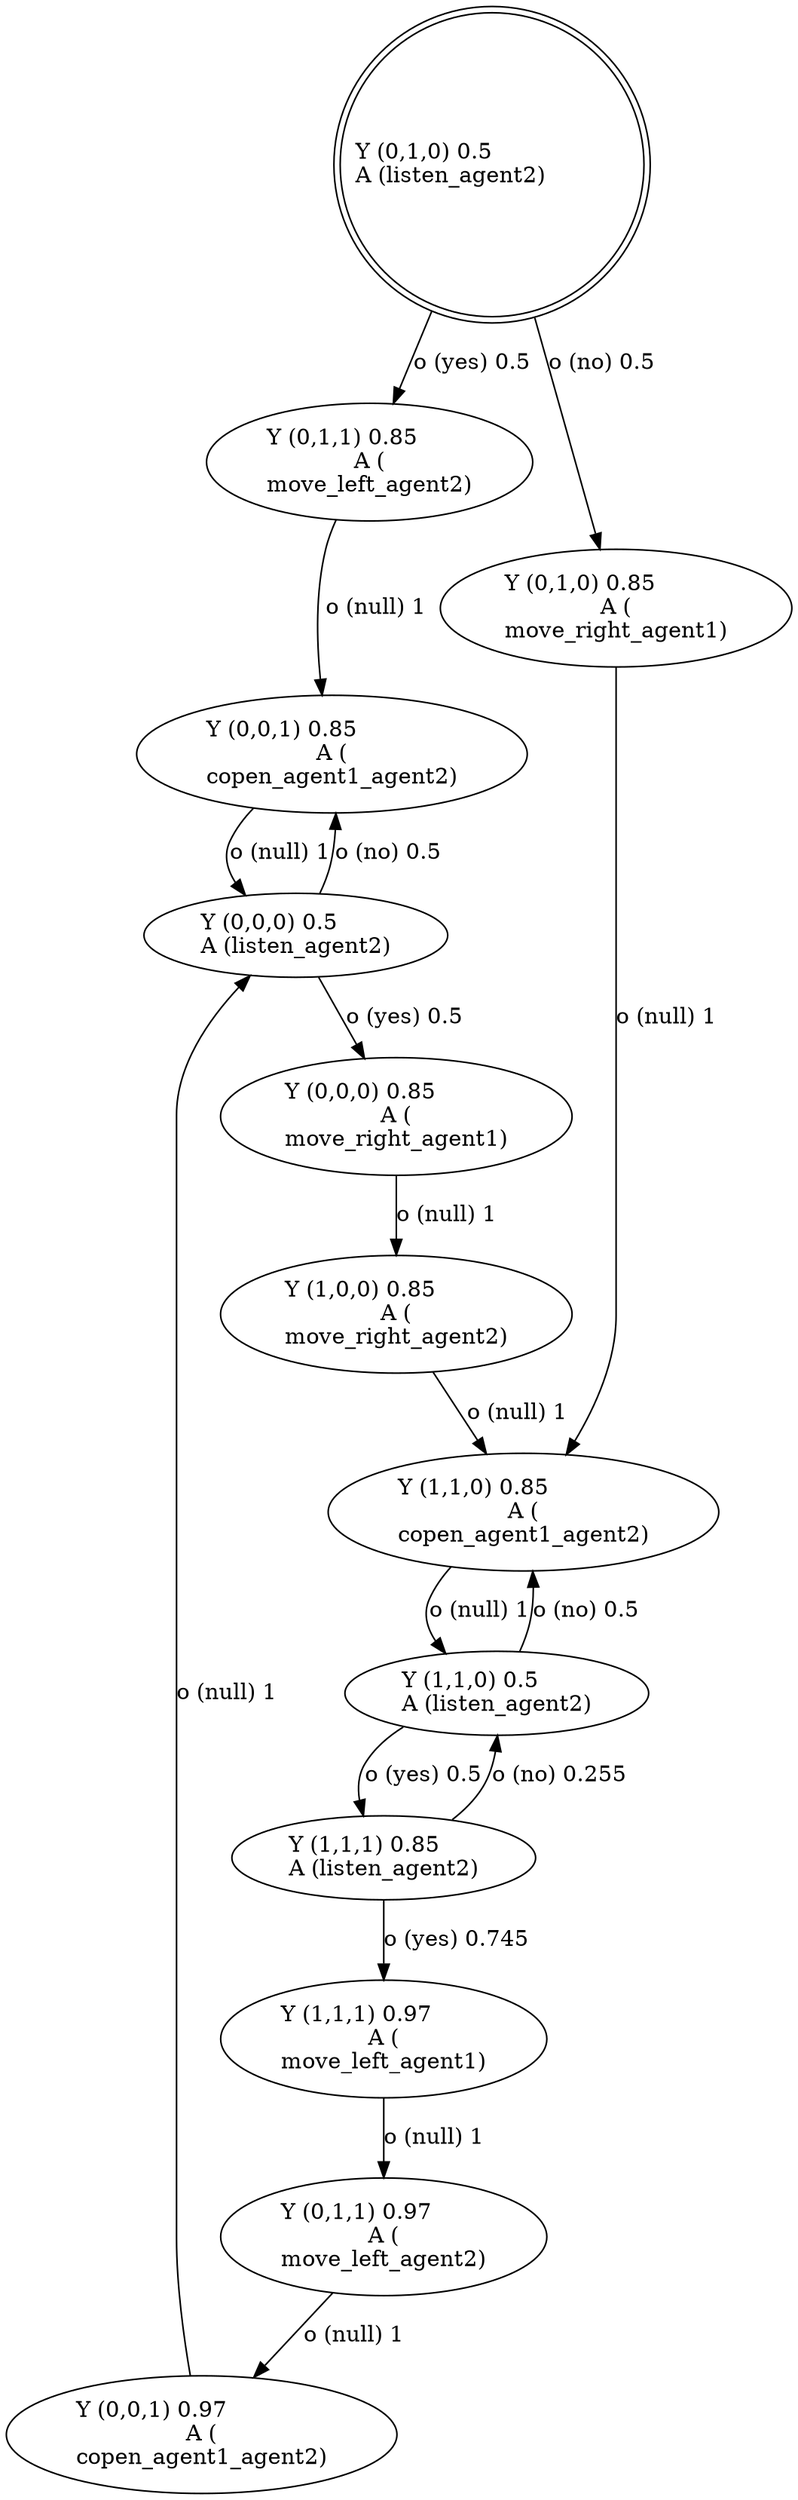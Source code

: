 digraph G
{
root [label="Y (0,1,0) 0.5\lA (listen_agent2)\l" shape=doublecircle labeljust="l"];
x0row9 [label="Y (0,0,1) 0.97\lA (\ncopen_agent1_agent2)\l"];
x0row11 [label="Y (0,0,0) 0.85\lA (\nmove_right_agent1)\l"];
x0row14 [label="Y (1,1,0) 0.85\lA (\ncopen_agent1_agent2)\l"];
x0row12 [label="Y (1,0,0) 0.85\lA (\nmove_right_agent2)\l"];
x0row1 [label="Y (0,0,0) 0.5\lA (listen_agent2)\l"];
x0row2 [label="Y (1,1,0) 0.5\lA (listen_agent2)\l"];
x0row3 [label="Y (0,1,1) 0.85\lA (\nmove_left_agent2)\l"];
x0row4 [label="Y (0,1,0) 0.85\lA (\nmove_right_agent1)\l"];
x0row5 [label="Y (0,0,1) 0.85\lA (\ncopen_agent1_agent2)\l"];
x0row6 [label="Y (1,1,1) 0.85\lA (listen_agent2)\l"];
x0row7 [label="Y (0,1,1) 0.97\lA (\nmove_left_agent2)\l"];
x0row17 [label="Y (1,1,1) 0.97\lA (\nmove_left_agent1)\l"];
root -> x0row3 [label="o (yes) 0.5\l"];
root -> x0row4 [label="o (no) 0.5\l"];
x0row3 -> x0row5 [label="o (null) 1\l"];
x0row5 -> x0row1 [label="o (null) 1\l"];
x0row1 -> x0row11 [label="o (yes) 0.5\l"];
x0row1 -> x0row5 [label="o (no) 0.5\l"];
x0row11 -> x0row12 [label="o (null) 1\l"];
x0row12 -> x0row14 [label="o (null) 1\l"];
x0row14 -> x0row2 [label="o (null) 1\l"];
x0row2 -> x0row6 [label="o (yes) 0.5\l"];
x0row2 -> x0row14 [label="o (no) 0.5\l"];
x0row6 -> x0row17 [label="o (yes) 0.745\l"];
x0row6 -> x0row2 [label="o (no) 0.255\l"];
x0row17 -> x0row7 [label="o (null) 1\l"];
x0row7 -> x0row9 [label="o (null) 1\l"];
x0row9 -> x0row1 [label="o (null) 1\l"];
x0row4 -> x0row14 [label="o (null) 1\l"];
}
